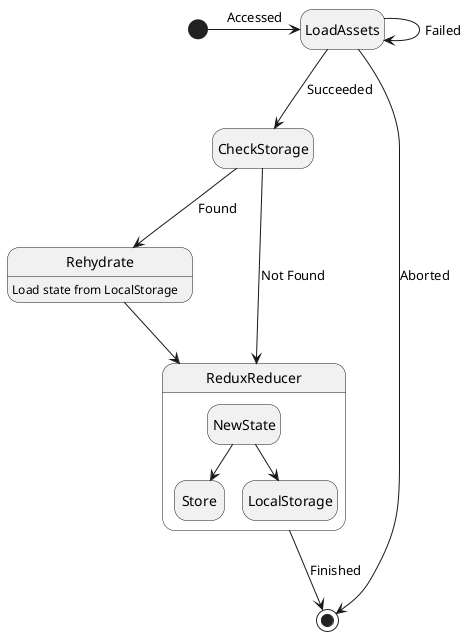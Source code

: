 @startuml redux

hide empty description

[*] -> LoadAssets : Accessed
LoadAssets --> CheckStorage : Succeeded
LoadAssets --> LoadAssets : Failed
LoadAssets --> [*] : Aborted
CheckStorage --> Rehydrate : Found
CheckStorage --> ReduxReducer : Not Found
Rehydrate : Load state from LocalStorage
Rehydrate --> ReduxReducer

state ReduxReducer {
  NewState --> Store
  NewState --> LocalStorage
}

ReduxReducer --> [*] : Finished

@enduml
